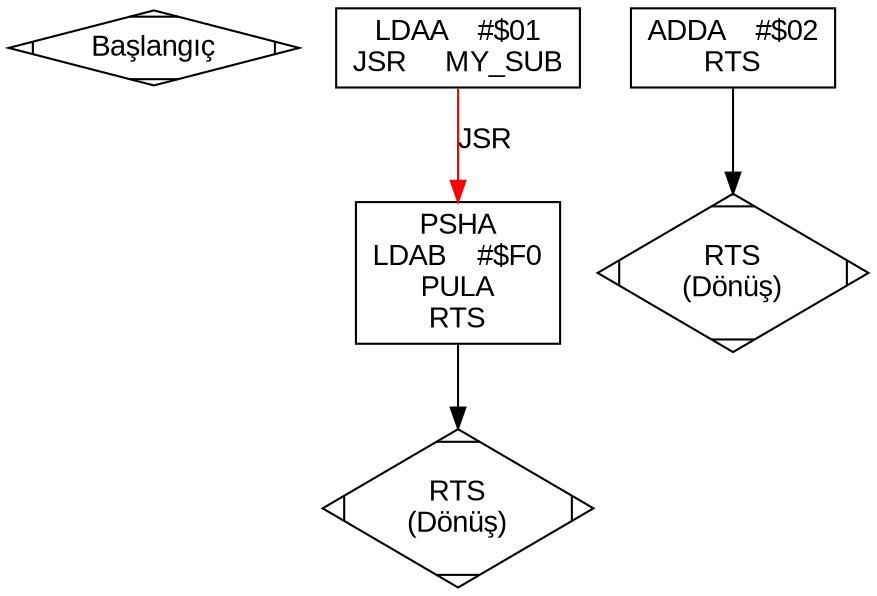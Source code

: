 digraph M6800_Flowchart {
    rankdir=TB;
    node [fontname="Arial", shape=box];
    edge [fontname="Arial"];

    // Nodes
    node_START [shape=Mdiamond, label="Başlangıç"];
    node_label_MAIN_PROG [label="LDAA    #$01\nJSR     MY_SUB", shape=box];
    node_instr_6 [label="ADDA    #$02\nRTS", shape=box];
    node_instr_6_return_end [label="RTS\n(Dönüş)", shape=Mdiamond];
    node_label_MY_SUB [label="PSHA\nLDAB    #$F0\nPULA\nRTS", shape=box];
    node_label_MY_SUB_return_end [label="RTS\n(Dönüş)", shape=Mdiamond];

    // Edges
    node_label_MAIN_PROG -> node_label_MY_SUB [label="JSR", color=red];
    node_instr_6 -> node_instr_6_return_end;
    node_label_MY_SUB -> node_label_MY_SUB_return_end;
}

